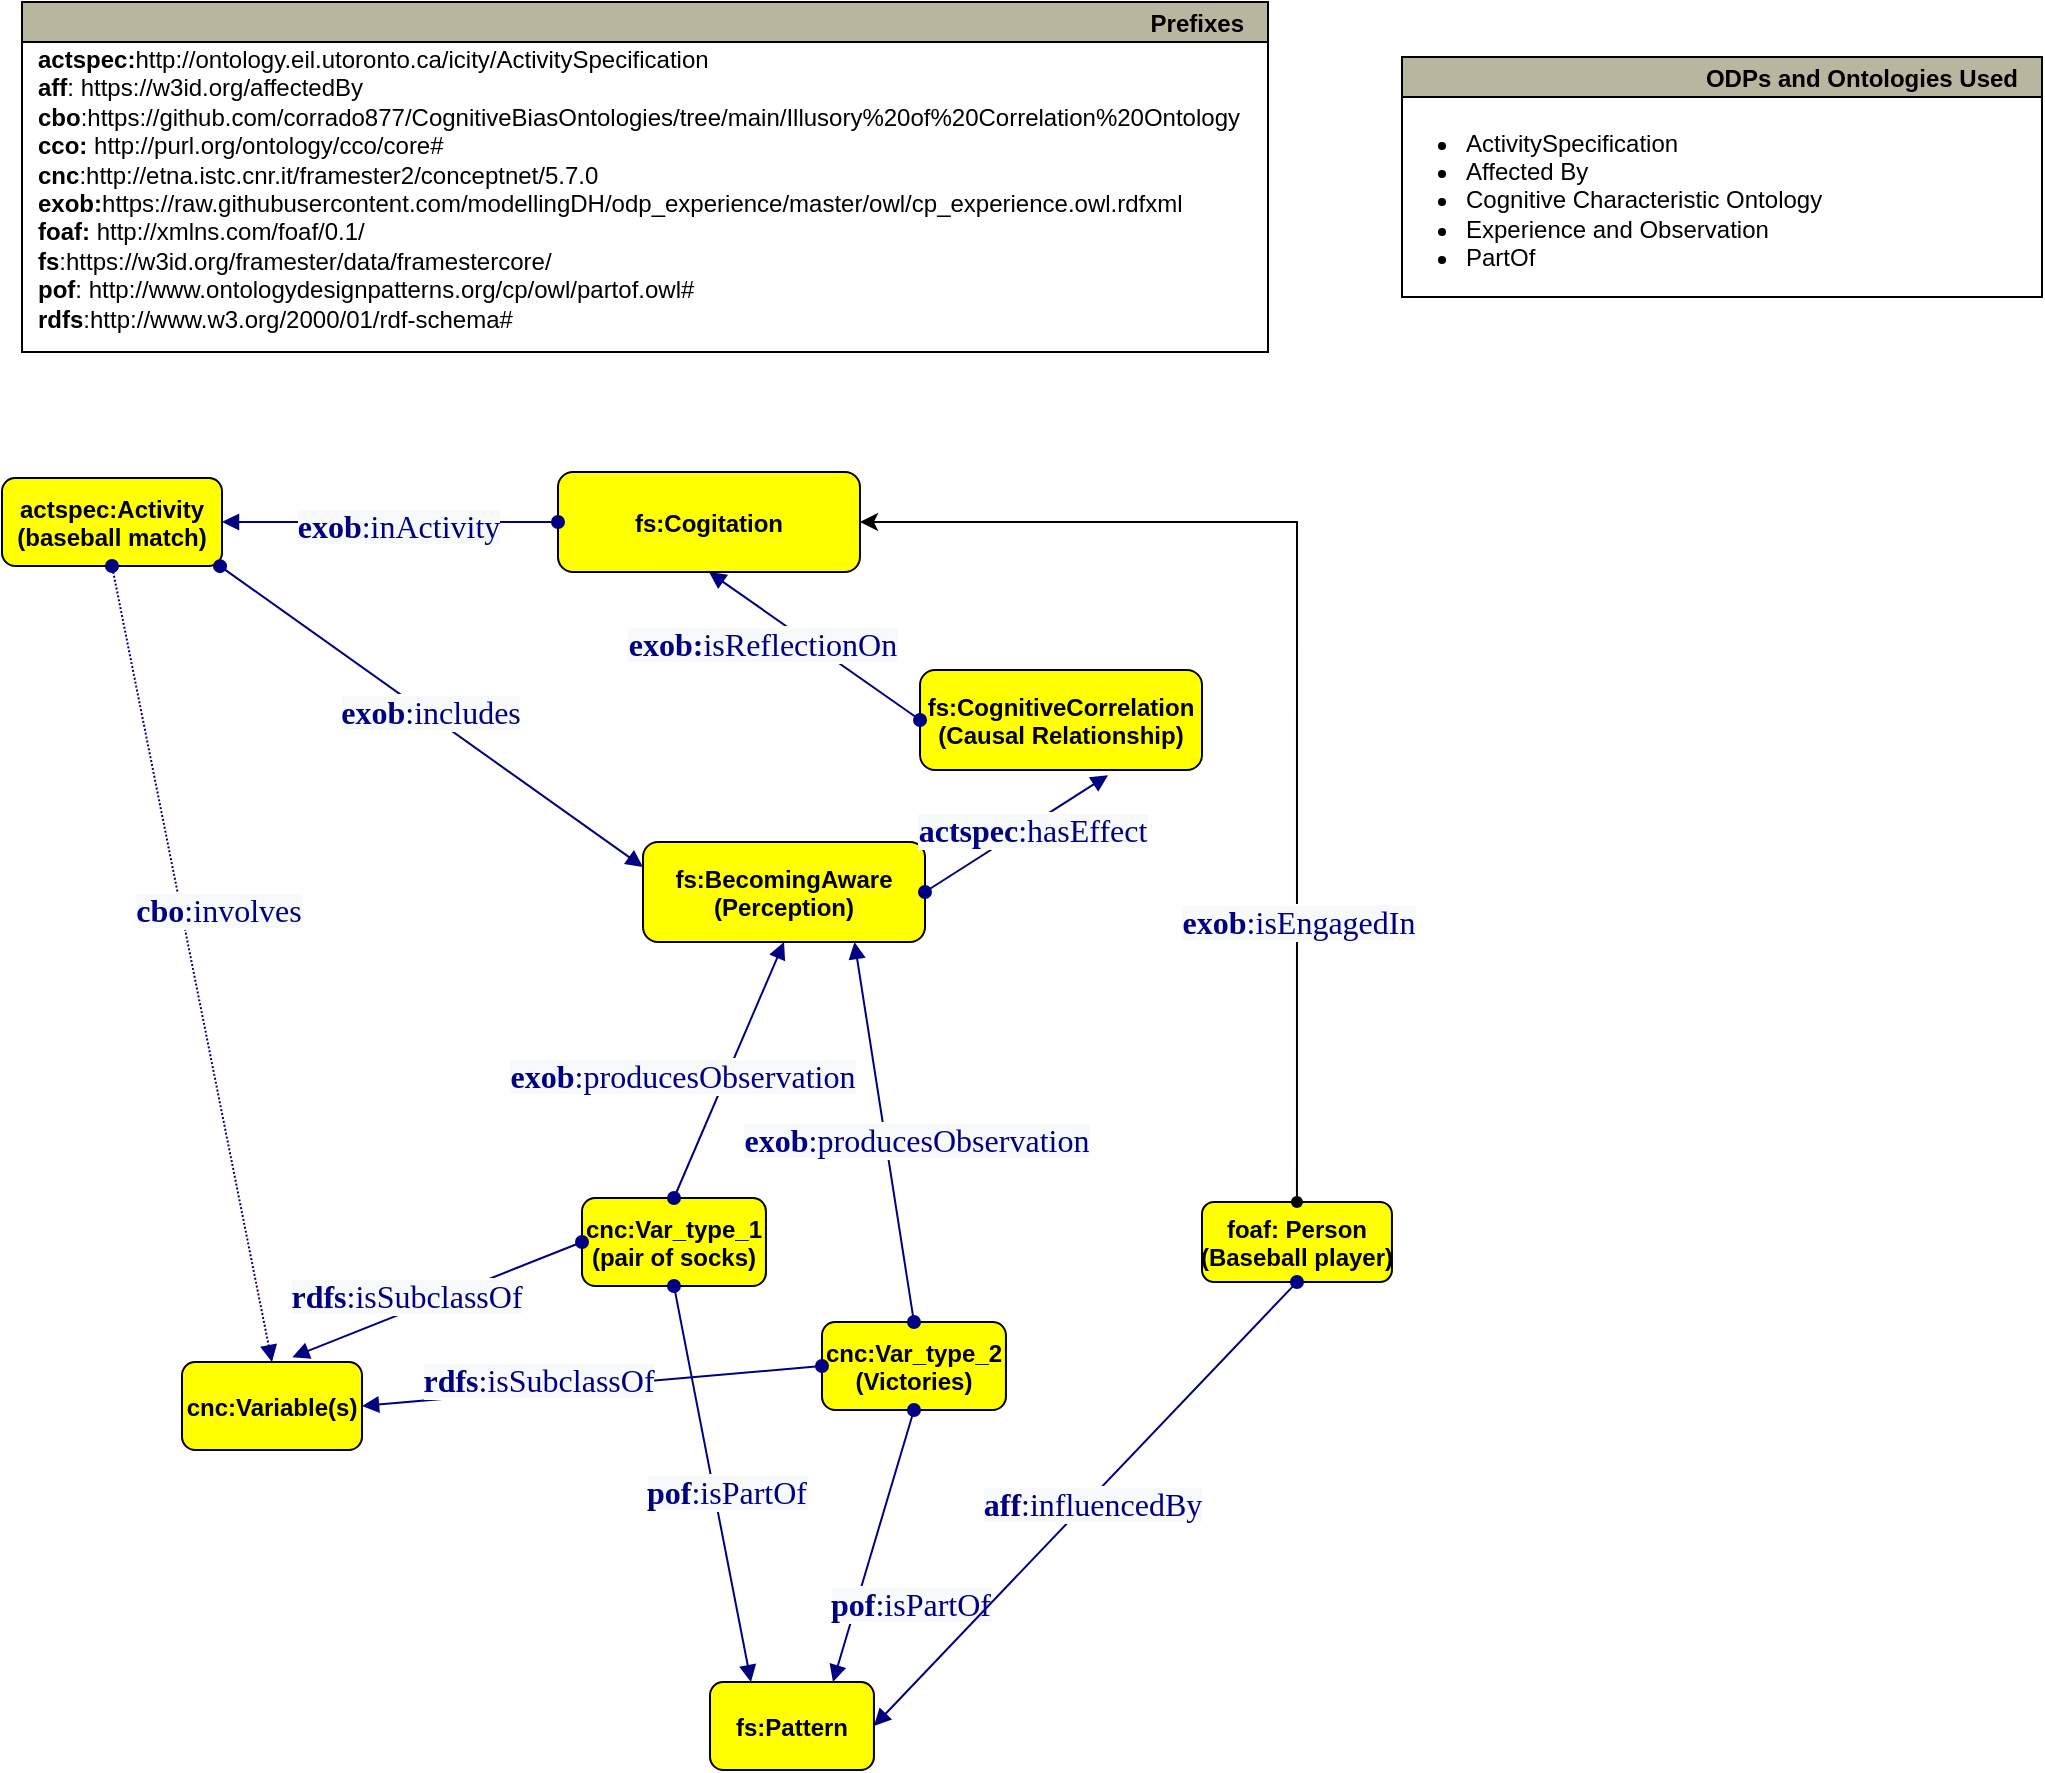 <mxfile version="23.1.5" type="device" pages="2">
  <diagram name="Page-1" id="-fLFf6VWCrrQARrfAeSI">
    <mxGraphModel dx="1018" dy="-624" grid="1" gridSize="10" guides="1" tooltips="1" connect="1" arrows="1" fold="1" page="1" pageScale="1" pageWidth="827" pageHeight="1169" math="0" shadow="0">
      <root>
        <mxCell id="0" />
        <mxCell id="1" parent="0" />
        <mxCell id="PJ2OHNvS5VbOxw7RyGj3-67" style="edgeStyle=orthogonalEdgeStyle;rounded=0;orthogonalLoop=1;jettySize=auto;html=1;exitX=0.5;exitY=0;exitDx=0;exitDy=0;entryX=1;entryY=0.5;entryDx=0;entryDy=0;" parent="1" source="PJ2OHNvS5VbOxw7RyGj3-4" target="PJ2OHNvS5VbOxw7RyGj3-5" edge="1">
          <mxGeometry relative="1" as="geometry" />
        </mxCell>
        <mxCell id="PJ2OHNvS5VbOxw7RyGj3-4" value="foaf: Person&#xa;(Baseball player)" style="graphMlID=n4;shape=rect;rounded=1;arcsize=30;fillColor=#ffff00;strokeColor=#000000;strokeWidth=1.0;fontStyle=1" parent="1" vertex="1">
          <mxGeometry x="660" y="2020" width="94.97" height="40" as="geometry" />
        </mxCell>
        <mxCell id="PJ2OHNvS5VbOxw7RyGj3-5" value="fs:Cogitation" style="graphMlID=n4;shape=rect;rounded=1;arcsize=30;fillColor=#ffff00;strokeColor=#000000;strokeWidth=1.0;fontStyle=1" parent="1" vertex="1">
          <mxGeometry x="338" y="1655" width="150.99" height="50" as="geometry" />
        </mxCell>
        <mxCell id="PJ2OHNvS5VbOxw7RyGj3-9" value="actspec:Activity&#xa;(baseball match)" style="graphMlID=n4;shape=rect;rounded=1;arcsize=30;fillColor=#ffff00;strokeColor=#000000;strokeWidth=1.0;fontStyle=1" parent="1" vertex="1">
          <mxGeometry x="60" y="1658" width="110" height="44" as="geometry" />
        </mxCell>
        <mxCell id="PJ2OHNvS5VbOxw7RyGj3-12" value="cnc:Variable(s)" style="graphMlID=n4;shape=rect;rounded=1;arcsize=30;fillColor=#ffff00;strokeColor=#000000;strokeWidth=1.0;fontStyle=1" parent="1" vertex="1">
          <mxGeometry x="150" y="2100" width="90" height="44" as="geometry" />
        </mxCell>
        <mxCell id="PJ2OHNvS5VbOxw7RyGj3-13" value="cnc:Var_type_1&#xa;(pair of socks)" style="graphMlID=n4;shape=rect;rounded=1;arcsize=30;fillColor=#ffff00;strokeColor=#000000;strokeWidth=1.0;fontStyle=1" parent="1" vertex="1">
          <mxGeometry x="350" y="2018" width="91.97" height="44" as="geometry" />
        </mxCell>
        <mxCell id="PJ2OHNvS5VbOxw7RyGj3-27" value="fs:BecomingAware&#xa;(Perception)" style="graphMlID=n4;shape=rect;rounded=1;arcsize=30;fillColor=#ffff00;strokeColor=#000000;strokeWidth=1.0;fontStyle=1" parent="1" vertex="1">
          <mxGeometry x="380.51" y="1840" width="140.99" height="50" as="geometry" />
        </mxCell>
        <mxCell id="PJ2OHNvS5VbOxw7RyGj3-28" value="cnc:Var_type_2&#xa;(Victories)" style="graphMlID=n4;shape=rect;rounded=1;arcsize=30;fillColor=#ffff00;strokeColor=#000000;strokeWidth=1.0;fontStyle=1" parent="1" vertex="1">
          <mxGeometry x="470" y="2080" width="91.97" height="44" as="geometry" />
        </mxCell>
        <mxCell id="PJ2OHNvS5VbOxw7RyGj3-43" style="edgeStyle=orthogonalEdgeStyle;rounded=0;orthogonalLoop=1;jettySize=auto;html=1;exitX=0;exitY=0.5;exitDx=0;exitDy=0;exitPerimeter=0;" parent="1" edge="1">
          <mxGeometry relative="1" as="geometry">
            <mxPoint x="460" y="2112" as="sourcePoint" />
            <mxPoint x="460" y="2112" as="targetPoint" />
          </mxGeometry>
        </mxCell>
        <mxCell id="PJ2OHNvS5VbOxw7RyGj3-53" value="fs:Pattern" style="graphMlID=n4;shape=rect;rounded=1;arcsize=30;fillColor=#ffff00;strokeColor=#000000;strokeWidth=1.0;fontStyle=1" parent="1" vertex="1">
          <mxGeometry x="414" y="2260" width="81.968" height="44" as="geometry" />
        </mxCell>
        <mxCell id="PJ2OHNvS5VbOxw7RyGj3-78" value="Prefixes" style="graphMlID=n0;shape=swimlane;startSize=20;fillColor=#b7b69e;strokeColor=#000000;strokeWidth=1.0;align=right;spacingRight=10;fontStyle=1" parent="1" vertex="1">
          <mxGeometry x="70" y="1420" width="623" height="175" as="geometry">
            <mxRectangle x="-550" y="110" width="100" height="30" as="alternateBounds" />
          </mxGeometry>
        </mxCell>
        <UserObject label="&lt;b style=&quot;border-color: var(--border-color);&quot;&gt;actspec:&lt;/b&gt;&lt;span style=&quot;border-color: var(--border-color);&quot;&gt;http://ontology.eil.utoronto.ca/icity/ActivitySpecification&lt;br&gt;&lt;b&gt;aff&lt;/b&gt;&lt;/span&gt;:&amp;nbsp;https://w3id.org/affectedBy&lt;br&gt;&lt;b&gt;cbo&lt;/b&gt;:https://github.com/corrado877/CognitiveBiasOntologies/tree/main/Illusory%20of%20Correlation%20Ontology&lt;br&gt;&lt;b style=&quot;border-color: var(--border-color);&quot;&gt;cco:&amp;nbsp;&lt;/b&gt;http://purl.org/ontology/cco/core#&lt;br&gt;&lt;b&gt;cnc&lt;/b&gt;:http://etna.istc.cnr.it/framester2/conceptnet/5.7.0&lt;br&gt;&lt;b&gt;exob:&lt;/b&gt;https://raw.githubusercontent.com/modellingDH/odp_experience/master/owl/cp_experience.owl.rdfxml&lt;br&gt;&lt;b style=&quot;border-color: var(--border-color);&quot;&gt;foaf:&amp;nbsp;&lt;/b&gt;&lt;span style=&quot;border-color: var(--border-color); background-color: initial;&quot;&gt;http://xmlns.com/foaf/0.1/&lt;br&gt;&lt;b style=&quot;border-color: var(--border-color);&quot;&gt;fs&lt;/b&gt;:https://w3id.org/framester/data/framestercore/&lt;br&gt;&lt;/span&gt;&lt;b style=&quot;border-color: var(--border-color);&quot;&gt;pof&lt;/b&gt;:&amp;nbsp;&lt;span style=&quot;border-color: var(--border-color); background-color: initial;&quot;&gt;http://www.ontologydesignpatterns.org/cp/owl/partof.owl#&lt;/span&gt;&lt;br&gt;&lt;b&gt;rdfs&lt;/b&gt;:http://www.w3.org/2000/01/rdf-schema#" link="http://www.w3.org/2000/01/rdf-schema#" id="PJ2OHNvS5VbOxw7RyGj3-79">
          <mxCell style="text;whiteSpace=wrap;html=1;" parent="PJ2OHNvS5VbOxw7RyGj3-78" vertex="1">
            <mxGeometry x="5.98" y="15" width="640" height="170" as="geometry" />
          </mxCell>
        </UserObject>
        <mxCell id="PJ2OHNvS5VbOxw7RyGj3-80" value="ODPs and Ontologies Used" style="graphMlID=n0;shape=swimlane;startSize=20;fillColor=#b7b69e;strokeColor=#000000;strokeWidth=1.0;align=right;spacingRight=10;fontStyle=1" parent="1" vertex="1">
          <mxGeometry x="760" y="1447.5" width="320" height="120" as="geometry" />
        </mxCell>
        <mxCell id="PJ2OHNvS5VbOxw7RyGj3-81" value="&lt;ul&gt;&lt;li style=&quot;border-color: var(--border-color);&quot;&gt;ActivitySpecification&lt;/li&gt;&lt;li&gt;Affected By&lt;/li&gt;&lt;li style=&quot;border-color: var(--border-color);&quot;&gt;Cognitive Characteristic Ontology&lt;/li&gt;&lt;li style=&quot;border-color: var(--border-color);&quot;&gt;Experience and Observation&lt;/li&gt;&lt;li&gt;PartOf&lt;/li&gt;&lt;/ul&gt;" style="text;html=1;strokeColor=none;fillColor=none;align=left;verticalAlign=middle;whiteSpace=wrap;rounded=0;" parent="PJ2OHNvS5VbOxw7RyGj3-80" vertex="1">
          <mxGeometry x="-10" width="270" height="142" as="geometry" />
        </mxCell>
        <mxCell id="ikoWrIgiM3WrPF_DwV5s-2" value="fs:CognitiveCorrelation&#xa;(Causal Relationship)" style="graphMlID=n4;shape=rect;rounded=1;arcsize=30;fillColor=#ffff00;strokeColor=#000000;strokeWidth=1.0;fontStyle=1" parent="1" vertex="1">
          <mxGeometry x="519.01" y="1754" width="140.99" height="50" as="geometry" />
        </mxCell>
        <mxCell id="ikoWrIgiM3WrPF_DwV5s-5" value="" style="graphMlID=e0;rounded=0;endArrow=block;strokeColor=#000080;strokeWidth=1.0;startArrow=oval;startFill=1;endFill=1;entryX=0.667;entryY=1.052;entryDx=0;entryDy=0;entryPerimeter=0;exitX=1;exitY=0.5;exitDx=0;exitDy=0;" parent="1" source="PJ2OHNvS5VbOxw7RyGj3-27" target="ikoWrIgiM3WrPF_DwV5s-2" edge="1">
          <mxGeometry relative="1" as="geometry">
            <mxPoint x="511.99" y="1864.582" as="sourcePoint" />
            <mxPoint x="662.99" y="1864.5" as="targetPoint" />
          </mxGeometry>
        </mxCell>
        <mxCell id="ikoWrIgiM3WrPF_DwV5s-6" value="&lt;span style=&quot;color: rgb(0 , 0 , 128) ; font-family: &amp;quot;dialog&amp;quot; ; font-size: 16px ; background-color: rgb(248 , 249 , 250)&quot;&gt;&lt;b&gt;actspec&lt;/b&gt;:hasEffect&lt;/span&gt;" style="text;html=1;align=center;verticalAlign=middle;resizable=0;points=[];labelBackgroundColor=#ffffff;" parent="ikoWrIgiM3WrPF_DwV5s-5" vertex="1" connectable="0">
          <mxGeometry x="-0.017" y="2" relative="1" as="geometry">
            <mxPoint x="9" y="-1" as="offset" />
          </mxGeometry>
        </mxCell>
        <mxCell id="ikoWrIgiM3WrPF_DwV5s-9" value="" style="graphMlID=e0;rounded=0;endArrow=block;strokeColor=#000080;strokeWidth=1.0;startArrow=oval;startFill=1;endFill=1;exitX=0;exitY=0.5;exitDx=0;exitDy=0;entryX=0.5;entryY=1;entryDx=0;entryDy=0;" parent="1" source="ikoWrIgiM3WrPF_DwV5s-2" target="PJ2OHNvS5VbOxw7RyGj3-5" edge="1">
          <mxGeometry relative="1" as="geometry">
            <mxPoint x="270" y="1770.082" as="sourcePoint" />
            <mxPoint x="420" y="1780" as="targetPoint" />
          </mxGeometry>
        </mxCell>
        <mxCell id="ikoWrIgiM3WrPF_DwV5s-10" value="&lt;span style=&quot;color: rgb(0 , 0 , 128) ; font-family: &amp;quot;dialog&amp;quot; ; font-size: 16px ; background-color: rgb(248 , 249 , 250)&quot;&gt;&lt;b&gt;exob:&lt;/b&gt;isReflectionOn&lt;/span&gt;" style="text;html=1;align=center;verticalAlign=middle;resizable=0;points=[];labelBackgroundColor=#ffffff;" parent="ikoWrIgiM3WrPF_DwV5s-9" vertex="1" connectable="0">
          <mxGeometry x="-0.017" y="2" relative="1" as="geometry">
            <mxPoint x="-26" y="-3" as="offset" />
          </mxGeometry>
        </mxCell>
        <mxCell id="ikoWrIgiM3WrPF_DwV5s-17" value="" style="graphMlID=e0;rounded=0;endArrow=block;strokeColor=#000080;strokeWidth=1.0;startArrow=oval;startFill=1;endFill=1;entryX=1;entryY=0.5;entryDx=0;entryDy=0;exitX=0;exitY=0.5;exitDx=0;exitDy=0;" parent="1" source="PJ2OHNvS5VbOxw7RyGj3-5" target="PJ2OHNvS5VbOxw7RyGj3-9" edge="1">
          <mxGeometry relative="1" as="geometry">
            <mxPoint x="190" y="1590.082" as="sourcePoint" />
            <mxPoint x="341" y="1590" as="targetPoint" />
          </mxGeometry>
        </mxCell>
        <mxCell id="ikoWrIgiM3WrPF_DwV5s-18" value="&lt;span style=&quot;color: rgb(0 , 0 , 128) ; font-family: &amp;quot;dialog&amp;quot; ; font-size: 16px ; background-color: rgb(248 , 249 , 250)&quot;&gt;&lt;b&gt;exob&lt;/b&gt;:inActivity&lt;/span&gt;" style="text;html=1;align=center;verticalAlign=middle;resizable=0;points=[];labelBackgroundColor=#ffffff;rotation=0;" parent="ikoWrIgiM3WrPF_DwV5s-17" vertex="1" connectable="0">
          <mxGeometry x="-0.017" y="2" relative="1" as="geometry">
            <mxPoint x="2" as="offset" />
          </mxGeometry>
        </mxCell>
        <mxCell id="ikoWrIgiM3WrPF_DwV5s-19" value="&lt;span style=&quot;color: rgb(0 , 0 , 128) ; font-family: &amp;quot;dialog&amp;quot; ; font-size: 16px ; background-color: rgb(248 , 249 , 250)&quot;&gt;&lt;b&gt;exob&lt;/b&gt;:isEngagedIn&lt;/span&gt;" style="text;html=1;align=center;verticalAlign=middle;resizable=0;points=[];labelBackgroundColor=#ffffff;" parent="1" vertex="1" connectable="0">
          <mxGeometry x="707.48" y="1880" as="geometry" />
        </mxCell>
        <mxCell id="ikoWrIgiM3WrPF_DwV5s-20" value="" style="shape=waypoint;sketch=0;fillStyle=solid;size=6;pointerEvents=1;points=[];fillColor=none;resizable=0;rotatable=0;perimeter=centerPerimeter;snapToPoint=1;" parent="1" vertex="1">
          <mxGeometry x="697.48" y="2010" width="20" height="20" as="geometry" />
        </mxCell>
        <mxCell id="ikoWrIgiM3WrPF_DwV5s-25" value="" style="graphMlID=e0;rounded=0;endArrow=block;strokeColor=#000080;strokeWidth=1.0;startArrow=oval;startFill=1;endFill=1;entryX=0;entryY=0.25;entryDx=0;entryDy=0;" parent="1" target="PJ2OHNvS5VbOxw7RyGj3-27" edge="1">
          <mxGeometry relative="1" as="geometry">
            <mxPoint x="169" y="1702.082" as="sourcePoint" />
            <mxPoint x="320" y="1702" as="targetPoint" />
          </mxGeometry>
        </mxCell>
        <mxCell id="ikoWrIgiM3WrPF_DwV5s-26" value="&lt;font face=&quot;dialog&quot; color=&quot;#000080&quot;&gt;&lt;span style=&quot;font-size: 16px; background-color: rgb(248, 249, 250);&quot;&gt;&lt;b&gt;exob&lt;/b&gt;:includes&lt;/span&gt;&lt;/font&gt;" style="text;html=1;align=center;verticalAlign=middle;resizable=0;points=[];labelBackgroundColor=#ffffff;" parent="ikoWrIgiM3WrPF_DwV5s-25" vertex="1" connectable="0">
          <mxGeometry x="-0.017" y="2" relative="1" as="geometry">
            <mxPoint as="offset" />
          </mxGeometry>
        </mxCell>
        <mxCell id="ikoWrIgiM3WrPF_DwV5s-28" value="" style="graphMlID=e5;rounded=0;endArrow=block;strokeColor=#000080;dashed=1;dashPattern=1 1;strokeWidth=1.0;startArrow=oval;startFill=1;endFill=1;exitX=0.5;exitY=1;exitDx=0;exitDy=0;entryX=0.5;entryY=0;entryDx=0;entryDy=0;" parent="1" source="PJ2OHNvS5VbOxw7RyGj3-9" target="PJ2OHNvS5VbOxw7RyGj3-12" edge="1">
          <mxGeometry relative="1" as="geometry">
            <mxPoint x="10" y="1860" as="sourcePoint" />
            <mxPoint x="286" y="1860" as="targetPoint" />
          </mxGeometry>
        </mxCell>
        <mxCell id="ikoWrIgiM3WrPF_DwV5s-29" value="&lt;span style=&quot;color: rgb(0 , 0 , 128) ; font-family: &amp;quot;dialog&amp;quot; ; font-size: 16px ; background-color: rgb(248 , 249 , 250)&quot;&gt;&lt;b&gt;cbo&lt;/b&gt;:involves&lt;/span&gt;" style="text;html=1;align=center;verticalAlign=middle;resizable=0;points=[];labelBackgroundColor=#ffffff;" parent="ikoWrIgiM3WrPF_DwV5s-28" vertex="1" connectable="0">
          <mxGeometry x="-0.138" y="-3" relative="1" as="geometry">
            <mxPoint x="21" as="offset" />
          </mxGeometry>
        </mxCell>
        <mxCell id="ikoWrIgiM3WrPF_DwV5s-32" value="" style="graphMlID=e0;rounded=0;endArrow=block;strokeColor=#000080;strokeWidth=1.0;startArrow=oval;startFill=1;endFill=1;entryX=0.5;entryY=1;entryDx=0;entryDy=0;exitX=0.5;exitY=0;exitDx=0;exitDy=0;" parent="1" source="PJ2OHNvS5VbOxw7RyGj3-13" target="PJ2OHNvS5VbOxw7RyGj3-27" edge="1">
          <mxGeometry relative="1" as="geometry">
            <mxPoint x="-190" y="2120.082" as="sourcePoint" />
            <mxPoint x="60" y="2120" as="targetPoint" />
          </mxGeometry>
        </mxCell>
        <mxCell id="ikoWrIgiM3WrPF_DwV5s-33" value="&lt;span style=&quot;color: rgb(0 , 0 , 128) ; font-family: &amp;quot;dialog&amp;quot; ; font-size: 16px ; background-color: rgb(248 , 249 , 250)&quot;&gt;&lt;b&gt;exob&lt;/b&gt;:producesObservation&lt;/span&gt;" style="text;html=1;align=center;verticalAlign=middle;resizable=0;points=[];labelBackgroundColor=#ffffff;" parent="ikoWrIgiM3WrPF_DwV5s-32" vertex="1" connectable="0">
          <mxGeometry x="-0.017" y="2" relative="1" as="geometry">
            <mxPoint x="-21" y="2" as="offset" />
          </mxGeometry>
        </mxCell>
        <mxCell id="ikoWrIgiM3WrPF_DwV5s-34" value="" style="graphMlID=e0;rounded=0;endArrow=block;strokeColor=#000080;strokeWidth=1.0;startArrow=oval;startFill=1;endFill=1;entryX=0.75;entryY=1;entryDx=0;entryDy=0;exitX=0.5;exitY=0;exitDx=0;exitDy=0;" parent="1" source="PJ2OHNvS5VbOxw7RyGj3-28" target="PJ2OHNvS5VbOxw7RyGj3-27" edge="1">
          <mxGeometry relative="1" as="geometry">
            <mxPoint x="580" y="1950" as="sourcePoint" />
            <mxPoint x="655" y="1822" as="targetPoint" />
          </mxGeometry>
        </mxCell>
        <mxCell id="ikoWrIgiM3WrPF_DwV5s-35" value="&lt;span style=&quot;color: rgb(0 , 0 , 128) ; font-family: &amp;quot;dialog&amp;quot; ; font-size: 16px ; background-color: rgb(248 , 249 , 250)&quot;&gt;&lt;b&gt;exob&lt;/b&gt;:producesObservation&lt;/span&gt;" style="text;html=1;align=center;verticalAlign=middle;resizable=0;points=[];labelBackgroundColor=#ffffff;" parent="ikoWrIgiM3WrPF_DwV5s-34" vertex="1" connectable="0">
          <mxGeometry x="-0.017" y="2" relative="1" as="geometry">
            <mxPoint x="17" y="2" as="offset" />
          </mxGeometry>
        </mxCell>
        <mxCell id="ikoWrIgiM3WrPF_DwV5s-36" value="" style="graphMlID=e0;rounded=0;endArrow=block;strokeColor=#000080;strokeWidth=1.0;startArrow=oval;startFill=1;endFill=1;entryX=0.613;entryY=-0.055;entryDx=0;entryDy=0;exitX=0;exitY=0.5;exitDx=0;exitDy=0;entryPerimeter=0;" parent="1" source="PJ2OHNvS5VbOxw7RyGj3-13" target="PJ2OHNvS5VbOxw7RyGj3-12" edge="1">
          <mxGeometry relative="1" as="geometry">
            <mxPoint x="392.384" y="2062.396" as="sourcePoint" />
            <mxPoint x="240.0" y="2100" as="targetPoint" />
          </mxGeometry>
        </mxCell>
        <mxCell id="ikoWrIgiM3WrPF_DwV5s-37" value="&lt;span style=&quot;color: rgb(0 , 0 , 128) ; font-family: &amp;quot;dialog&amp;quot; ; font-size: 16px ; background-color: rgb(248 , 249 , 250)&quot;&gt;&lt;b&gt;rdfs&lt;/b&gt;:isSubclassOf&lt;/span&gt;" style="text;html=1;align=center;verticalAlign=middle;resizable=0;points=[];labelBackgroundColor=#ffffff;" parent="ikoWrIgiM3WrPF_DwV5s-36" vertex="1" connectable="0">
          <mxGeometry x="-0.017" y="2" relative="1" as="geometry">
            <mxPoint x="-18" y="-3" as="offset" />
          </mxGeometry>
        </mxCell>
        <mxCell id="ikoWrIgiM3WrPF_DwV5s-40" value="" style="graphMlID=e0;rounded=0;endArrow=block;strokeColor=#000080;strokeWidth=1.0;startArrow=oval;startFill=1;endFill=1;exitX=0;exitY=0.5;exitDx=0;exitDy=0;entryX=1;entryY=0.5;entryDx=0;entryDy=0;" parent="1" source="PJ2OHNvS5VbOxw7RyGj3-28" target="PJ2OHNvS5VbOxw7RyGj3-12" edge="1">
          <mxGeometry relative="1" as="geometry">
            <mxPoint x="130" y="2200" as="sourcePoint" />
            <mxPoint x="250" y="2130" as="targetPoint" />
          </mxGeometry>
        </mxCell>
        <mxCell id="ikoWrIgiM3WrPF_DwV5s-41" value="&lt;span style=&quot;color: rgb(0 , 0 , 128) ; font-family: &amp;quot;dialog&amp;quot; ; font-size: 16px ; background-color: rgb(248 , 249 , 250)&quot;&gt;&lt;b&gt;rdfs&lt;/b&gt;:isSubclassOf&lt;/span&gt;" style="text;html=1;align=center;verticalAlign=middle;resizable=0;points=[];labelBackgroundColor=#ffffff;" parent="ikoWrIgiM3WrPF_DwV5s-40" vertex="1" connectable="0">
          <mxGeometry x="-0.017" y="2" relative="1" as="geometry">
            <mxPoint x="-29" y="-5" as="offset" />
          </mxGeometry>
        </mxCell>
        <mxCell id="ikoWrIgiM3WrPF_DwV5s-42" value="" style="graphMlID=e0;rounded=0;endArrow=block;strokeColor=#000080;strokeWidth=1.0;startArrow=oval;startFill=1;endFill=1;exitX=0.5;exitY=1;exitDx=0;exitDy=0;entryX=0.25;entryY=0;entryDx=0;entryDy=0;" parent="1" source="PJ2OHNvS5VbOxw7RyGj3-13" target="PJ2OHNvS5VbOxw7RyGj3-53" edge="1">
          <mxGeometry relative="1" as="geometry">
            <mxPoint x="130" y="2150.082" as="sourcePoint" />
            <mxPoint x="281" y="2150" as="targetPoint" />
          </mxGeometry>
        </mxCell>
        <mxCell id="ikoWrIgiM3WrPF_DwV5s-43" value="&lt;span style=&quot;color: rgb(0 , 0 , 128) ; font-family: &amp;quot;dialog&amp;quot; ; font-size: 16px ; background-color: rgb(248 , 249 , 250)&quot;&gt;&lt;b&gt;pof&lt;/b&gt;:isPartOf&lt;/span&gt;" style="text;html=1;align=center;verticalAlign=middle;resizable=0;points=[];labelBackgroundColor=#ffffff;" parent="ikoWrIgiM3WrPF_DwV5s-42" vertex="1" connectable="0">
          <mxGeometry x="-0.017" y="2" relative="1" as="geometry">
            <mxPoint x="5" y="6" as="offset" />
          </mxGeometry>
        </mxCell>
        <mxCell id="ikoWrIgiM3WrPF_DwV5s-44" value="" style="graphMlID=e0;rounded=0;endArrow=block;strokeColor=#000080;strokeWidth=1.0;startArrow=oval;startFill=1;endFill=1;exitX=0.5;exitY=1;exitDx=0;exitDy=0;entryX=0.75;entryY=0;entryDx=0;entryDy=0;" parent="1" source="PJ2OHNvS5VbOxw7RyGj3-28" target="PJ2OHNvS5VbOxw7RyGj3-53" edge="1">
          <mxGeometry relative="1" as="geometry">
            <mxPoint x="490" y="2110.082" as="sourcePoint" />
            <mxPoint x="641" y="2110" as="targetPoint" />
          </mxGeometry>
        </mxCell>
        <mxCell id="ikoWrIgiM3WrPF_DwV5s-45" value="&lt;span style=&quot;color: rgb(0 , 0 , 128) ; font-family: &amp;quot;dialog&amp;quot; ; font-size: 16px ; background-color: rgb(248 , 249 , 250)&quot;&gt;&lt;b&gt;pof&lt;/b&gt;:isPartOf&lt;/span&gt;" style="text;html=1;align=center;verticalAlign=middle;resizable=0;points=[];labelBackgroundColor=#ffffff;" parent="ikoWrIgiM3WrPF_DwV5s-44" vertex="1" connectable="0">
          <mxGeometry x="-0.017" y="2" relative="1" as="geometry">
            <mxPoint x="16" y="30" as="offset" />
          </mxGeometry>
        </mxCell>
        <mxCell id="ikoWrIgiM3WrPF_DwV5s-50" value="" style="graphMlID=e0;rounded=0;endArrow=block;strokeColor=#000080;strokeWidth=1.0;startArrow=oval;startFill=1;endFill=1;exitX=0.5;exitY=1;exitDx=0;exitDy=0;entryX=1;entryY=0.5;entryDx=0;entryDy=0;" parent="1" source="PJ2OHNvS5VbOxw7RyGj3-4" target="PJ2OHNvS5VbOxw7RyGj3-53" edge="1">
          <mxGeometry relative="1" as="geometry">
            <mxPoint x="660" y="2110.082" as="sourcePoint" />
            <mxPoint x="811" y="2110" as="targetPoint" />
          </mxGeometry>
        </mxCell>
        <mxCell id="ikoWrIgiM3WrPF_DwV5s-51" value="&lt;span style=&quot;color: rgb(0 , 0 , 128) ; font-family: &amp;quot;dialog&amp;quot; ; font-size: 16px ; background-color: rgb(248 , 249 , 250)&quot;&gt;&lt;b&gt;aff&lt;/b&gt;:influencedBy&lt;/span&gt;" style="text;html=1;align=center;verticalAlign=middle;resizable=0;points=[];labelBackgroundColor=#ffffff;" parent="ikoWrIgiM3WrPF_DwV5s-50" vertex="1" connectable="0">
          <mxGeometry x="-0.017" y="2" relative="1" as="geometry">
            <mxPoint as="offset" />
          </mxGeometry>
        </mxCell>
      </root>
    </mxGraphModel>
  </diagram>
  <diagram id="-3Zt9A3ZeCrZTxAkQaS9" name="Page-2">
    <mxGraphModel dx="1050" dy="569" grid="1" gridSize="10" guides="1" tooltips="1" connect="1" arrows="1" fold="1" page="1" pageScale="1" pageWidth="827" pageHeight="1169" math="0" shadow="0">
      <root>
        <mxCell id="0" />
        <mxCell id="1" parent="0" />
        <mxCell id="D8hbgi8-UUDIC6GnHbRW-1" style="edgeStyle=orthogonalEdgeStyle;rounded=0;orthogonalLoop=1;jettySize=auto;html=1;exitX=0;exitY=1;exitDx=0;exitDy=0;" edge="1" parent="1" source="D8hbgi8-UUDIC6GnHbRW-3" target="D8hbgi8-UUDIC6GnHbRW-13">
          <mxGeometry relative="1" as="geometry" />
        </mxCell>
        <mxCell id="D8hbgi8-UUDIC6GnHbRW-2" value="&lt;b&gt;rdfs&lt;/b&gt;:sublcalssOf" style="edgeLabel;html=1;align=center;verticalAlign=middle;resizable=0;points=[];" vertex="1" connectable="0" parent="D8hbgi8-UUDIC6GnHbRW-1">
          <mxGeometry x="-0.051" relative="1" as="geometry">
            <mxPoint as="offset" />
          </mxGeometry>
        </mxCell>
        <mxCell id="D8hbgi8-UUDIC6GnHbRW-3" value="cnc:Variable(s)" style="graphMlID=n4;shape=rect;rounded=1;arcsize=30;fillColor=#ffff00;strokeColor=#000000;strokeWidth=1.0;fontStyle=1" vertex="1" parent="1">
          <mxGeometry x="610" y="270" width="91.97" height="44" as="geometry" />
        </mxCell>
        <mxCell id="D8hbgi8-UUDIC6GnHbRW-4" style="edgeStyle=orthogonalEdgeStyle;rounded=0;orthogonalLoop=1;jettySize=auto;html=1;entryX=0.5;entryY=1;entryDx=0;entryDy=0;" edge="1" parent="1" source="D8hbgi8-UUDIC6GnHbRW-8" target="D8hbgi8-UUDIC6GnHbRW-21">
          <mxGeometry relative="1" as="geometry" />
        </mxCell>
        <mxCell id="D8hbgi8-UUDIC6GnHbRW-5" value="&lt;b&gt;cco&lt;/b&gt;:has_belief" style="edgeLabel;html=1;align=center;verticalAlign=middle;resizable=0;points=[];" vertex="1" connectable="0" parent="D8hbgi8-UUDIC6GnHbRW-4">
          <mxGeometry x="-0.118" y="1" relative="1" as="geometry">
            <mxPoint as="offset" />
          </mxGeometry>
        </mxCell>
        <mxCell id="D8hbgi8-UUDIC6GnHbRW-6" style="edgeStyle=orthogonalEdgeStyle;rounded=0;orthogonalLoop=1;jettySize=auto;html=1;exitX=1;exitY=0.5;exitDx=0;exitDy=0;entryX=0.5;entryY=1;entryDx=0;entryDy=0;" edge="1" parent="1" source="D8hbgi8-UUDIC6GnHbRW-8" target="D8hbgi8-UUDIC6GnHbRW-16">
          <mxGeometry relative="1" as="geometry" />
        </mxCell>
        <mxCell id="D8hbgi8-UUDIC6GnHbRW-7" value="&lt;b style=&quot;border-color: var(--border-color);&quot;&gt;ioc&lt;/b&gt;:has_perception" style="edgeLabel;html=1;align=center;verticalAlign=middle;resizable=0;points=[];" vertex="1" connectable="0" parent="D8hbgi8-UUDIC6GnHbRW-6">
          <mxGeometry x="0.112" y="-1" relative="1" as="geometry">
            <mxPoint as="offset" />
          </mxGeometry>
        </mxCell>
        <mxCell id="D8hbgi8-UUDIC6GnHbRW-8" value="foaf: Person&#xa;(Baseball Player)" style="graphMlID=n4;shape=rect;rounded=1;arcsize=30;fillColor=#ffff00;strokeColor=#000000;strokeWidth=1.0;fontStyle=1" vertex="1" parent="1">
          <mxGeometry x="588.01" y="780" width="94.97" height="40" as="geometry" />
        </mxCell>
        <mxCell id="D8hbgi8-UUDIC6GnHbRW-9" style="edgeStyle=orthogonalEdgeStyle;rounded=0;orthogonalLoop=1;jettySize=auto;html=1;exitX=0.25;exitY=0;exitDx=0;exitDy=0;entryX=0.75;entryY=1;entryDx=0;entryDy=0;" edge="1" parent="1" source="D8hbgi8-UUDIC6GnHbRW-21" target="D8hbgi8-UUDIC6GnHbRW-13">
          <mxGeometry relative="1" as="geometry" />
        </mxCell>
        <mxCell id="D8hbgi8-UUDIC6GnHbRW-10" value="&lt;b style=&quot;border-color: var(--border-color);&quot;&gt;rel:&lt;/b&gt;involves" style="edgeLabel;html=1;align=center;verticalAlign=middle;resizable=0;points=[];" vertex="1" connectable="0" parent="D8hbgi8-UUDIC6GnHbRW-9">
          <mxGeometry x="-0.117" y="4" relative="1" as="geometry">
            <mxPoint x="-13" as="offset" />
          </mxGeometry>
        </mxCell>
        <mxCell id="D8hbgi8-UUDIC6GnHbRW-11" style="edgeStyle=orthogonalEdgeStyle;rounded=0;orthogonalLoop=1;jettySize=auto;html=1;exitX=0;exitY=0.5;exitDx=0;exitDy=0;entryX=0;entryY=0.75;entryDx=0;entryDy=0;" edge="1" parent="1" source="D8hbgi8-UUDIC6GnHbRW-13" target="D8hbgi8-UUDIC6GnHbRW-24">
          <mxGeometry relative="1" as="geometry" />
        </mxCell>
        <mxCell id="D8hbgi8-UUDIC6GnHbRW-12" value="&lt;b style=&quot;border-color: var(--border-color); background-color: rgb(251, 251, 251);&quot;&gt;pof:&lt;/b&gt;isPartOf" style="edgeLabel;html=1;align=center;verticalAlign=middle;resizable=0;points=[];" vertex="1" connectable="0" parent="D8hbgi8-UUDIC6GnHbRW-11">
          <mxGeometry x="-0.224" y="1" relative="1" as="geometry">
            <mxPoint as="offset" />
          </mxGeometry>
        </mxCell>
        <mxCell id="D8hbgi8-UUDIC6GnHbRW-13" value="cnc:Var_type_1" style="graphMlID=n4;shape=rect;rounded=1;arcsize=30;fillColor=#ffff00;strokeColor=#000000;strokeWidth=1.0;fontStyle=1" vertex="1" parent="1">
          <mxGeometry x="450" y="440" width="91.97" height="44" as="geometry" />
        </mxCell>
        <mxCell id="D8hbgi8-UUDIC6GnHbRW-14" style="edgeStyle=orthogonalEdgeStyle;rounded=0;orthogonalLoop=1;jettySize=auto;html=1;exitX=1;exitY=0.5;exitDx=0;exitDy=0;entryX=1;entryY=0.75;entryDx=0;entryDy=0;" edge="1" parent="1" source="D8hbgi8-UUDIC6GnHbRW-16" target="D8hbgi8-UUDIC6GnHbRW-24">
          <mxGeometry relative="1" as="geometry" />
        </mxCell>
        <mxCell id="D8hbgi8-UUDIC6GnHbRW-15" value="&lt;b style=&quot;border-color: var(--border-color); background-color: rgb(251, 251, 251);&quot;&gt;pof:&lt;/b&gt;isPartOf" style="edgeLabel;html=1;align=center;verticalAlign=middle;resizable=0;points=[];" vertex="1" connectable="0" parent="D8hbgi8-UUDIC6GnHbRW-14">
          <mxGeometry x="-0.189" relative="1" as="geometry">
            <mxPoint as="offset" />
          </mxGeometry>
        </mxCell>
        <mxCell id="D8hbgi8-UUDIC6GnHbRW-16" value="cnc:Var_type_2" style="graphMlID=n4;shape=rect;rounded=1;arcsize=30;fillColor=#ffff00;strokeColor=#000000;strokeWidth=1.0;fontStyle=1" vertex="1" parent="1">
          <mxGeometry x="730" y="450" width="91.97" height="44" as="geometry" />
        </mxCell>
        <mxCell id="D8hbgi8-UUDIC6GnHbRW-17" style="edgeStyle=orthogonalEdgeStyle;rounded=0;orthogonalLoop=1;jettySize=auto;html=1;exitX=1;exitY=1;exitDx=0;exitDy=0;entryX=0.61;entryY=0.014;entryDx=0;entryDy=0;entryPerimeter=0;" edge="1" parent="1" source="D8hbgi8-UUDIC6GnHbRW-3" target="D8hbgi8-UUDIC6GnHbRW-16">
          <mxGeometry relative="1" as="geometry" />
        </mxCell>
        <mxCell id="D8hbgi8-UUDIC6GnHbRW-18" value="&lt;b&gt;rdfs&lt;/b&gt;:subclassOf" style="edgeLabel;html=1;align=center;verticalAlign=middle;resizable=0;points=[];" vertex="1" connectable="0" parent="D8hbgi8-UUDIC6GnHbRW-17">
          <mxGeometry x="-0.058" y="1" relative="1" as="geometry">
            <mxPoint as="offset" />
          </mxGeometry>
        </mxCell>
        <mxCell id="D8hbgi8-UUDIC6GnHbRW-19" style="edgeStyle=orthogonalEdgeStyle;rounded=0;orthogonalLoop=1;jettySize=auto;html=1;exitX=0.75;exitY=0;exitDx=0;exitDy=0;entryX=0.25;entryY=1;entryDx=0;entryDy=0;" edge="1" parent="1" source="D8hbgi8-UUDIC6GnHbRW-21" target="D8hbgi8-UUDIC6GnHbRW-16">
          <mxGeometry relative="1" as="geometry" />
        </mxCell>
        <mxCell id="D8hbgi8-UUDIC6GnHbRW-20" value="&lt;b style=&quot;border-color: var(--border-color);&quot;&gt;rel:&lt;/b&gt;involves" style="edgeLabel;html=1;align=center;verticalAlign=middle;resizable=0;points=[];" vertex="1" connectable="0" parent="D8hbgi8-UUDIC6GnHbRW-19">
          <mxGeometry x="-0.09" y="3" relative="1" as="geometry">
            <mxPoint as="offset" />
          </mxGeometry>
        </mxCell>
        <mxCell id="D8hbgi8-UUDIC6GnHbRW-21" value="fs:CognitiveCorrelation" style="graphMlID=n4;shape=rect;rounded=1;arcsize=30;fillColor=#ffff00;strokeColor=#000000;strokeWidth=1.0;fontStyle=1" vertex="1" parent="1">
          <mxGeometry x="570" y="600" width="130.99" height="50" as="geometry" />
        </mxCell>
        <mxCell id="D8hbgi8-UUDIC6GnHbRW-22" style="edgeStyle=orthogonalEdgeStyle;rounded=0;orthogonalLoop=1;jettySize=auto;html=1;exitX=0;exitY=0.5;exitDx=0;exitDy=0;entryX=0.366;entryY=0.909;entryDx=0;entryDy=0;entryPerimeter=0;" edge="1" parent="1" source="D8hbgi8-UUDIC6GnHbRW-8" target="D8hbgi8-UUDIC6GnHbRW-13">
          <mxGeometry relative="1" as="geometry" />
        </mxCell>
        <mxCell id="D8hbgi8-UUDIC6GnHbRW-23" value="&lt;b&gt;ioc&lt;/b&gt;:has_perception" style="edgeLabel;html=1;align=center;verticalAlign=middle;resizable=0;points=[];" vertex="1" connectable="0" parent="D8hbgi8-UUDIC6GnHbRW-22">
          <mxGeometry x="0.138" y="-1" relative="1" as="geometry">
            <mxPoint as="offset" />
          </mxGeometry>
        </mxCell>
        <mxCell id="D8hbgi8-UUDIC6GnHbRW-24" value="fs:Pattern" style="graphMlID=n4;shape=rect;rounded=1;arcsize=30;fillColor=#ffff00;strokeColor=#000000;strokeWidth=1.0;fontStyle=1" vertex="1" parent="1">
          <mxGeometry x="601.01" y="910" width="81.968" height="44" as="geometry" />
        </mxCell>
        <mxCell id="D8hbgi8-UUDIC6GnHbRW-25" style="edgeStyle=orthogonalEdgeStyle;rounded=0;orthogonalLoop=1;jettySize=auto;html=1;exitX=0.5;exitY=1;exitDx=0;exitDy=0;entryX=0.417;entryY=0.005;entryDx=0;entryDy=0;entryPerimeter=0;" edge="1" parent="1" source="D8hbgi8-UUDIC6GnHbRW-8" target="D8hbgi8-UUDIC6GnHbRW-24">
          <mxGeometry relative="1" as="geometry" />
        </mxCell>
        <mxCell id="D8hbgi8-UUDIC6GnHbRW-26" value="&lt;b&gt;aff&lt;/b&gt;:influencedBy" style="edgeLabel;html=1;align=center;verticalAlign=middle;resizable=0;points=[];" vertex="1" connectable="0" parent="D8hbgi8-UUDIC6GnHbRW-25">
          <mxGeometry x="0.015" y="1" relative="1" as="geometry">
            <mxPoint as="offset" />
          </mxGeometry>
        </mxCell>
        <mxCell id="dmFsNqCsW0_3sCjQv4Hg-1" value="Prefixes" style="graphMlID=n0;shape=swimlane;startSize=20;fillColor=#b7b69e;strokeColor=#000000;strokeWidth=1.0;align=right;spacingRight=10;fontStyle=1" vertex="1" parent="1">
          <mxGeometry x="870" y="210" width="620" height="171" as="geometry">
            <mxRectangle x="-550" y="110" width="100" height="30" as="alternateBounds" />
          </mxGeometry>
        </mxCell>
        <UserObject label="&lt;span style=&quot;border-color: var(--border-color);&quot;&gt;&lt;br&gt;&lt;b&gt;aff&lt;/b&gt;&lt;/span&gt;:&amp;nbsp;https://w3id.org/affectedBy&lt;br&gt;&lt;b style=&quot;border-color: var(--border-color);&quot;&gt;cco:&amp;nbsp;&lt;/b&gt;http://purl.org/ontology/cco/core#&lt;br&gt;&lt;b&gt;cnc&lt;/b&gt;:http://etna.istc.cnr.it/framester2/conceptnet/5.7.0&lt;br&gt;&lt;b&gt;exob:&lt;/b&gt;https://raw.githubusercontent.com/modellingDH/odp_experience/master/owl/cp_experience.owl.rdfxml&lt;br&gt;&lt;b style=&quot;border-color: var(--border-color);&quot;&gt;foaf:&amp;nbsp;&lt;/b&gt;&lt;span style=&quot;border-color: var(--border-color); background-color: initial;&quot;&gt;http://xmlns.com/foaf/0.1/&lt;br&gt;&lt;b style=&quot;border-color: var(--border-color);&quot;&gt;fs&lt;/b&gt;:https://w3id.org/framester/data/framestercore/&lt;br&gt;&lt;/span&gt;&lt;b style=&quot;border-color: var(--border-color);&quot;&gt;pof&lt;/b&gt;:&amp;nbsp;&lt;span style=&quot;border-color: var(--border-color); background-color: initial;&quot;&gt;http://www.ontologydesignpatterns.org/cp/owl/partof.owl#&lt;/span&gt;&lt;br&gt;&lt;b&gt;rdfs&lt;/b&gt;:http://www.w3.org/2000/01/rdf-schema#&lt;br&gt;&lt;b&gt;rel:&lt;/b&gt;https://curate.nd.edu/downloads/9p29086355b" link="http://www.w3.org/2000/01/rdf-schema#" id="dmFsNqCsW0_3sCjQv4Hg-2">
          <mxCell style="text;whiteSpace=wrap;html=1;" vertex="1" parent="dmFsNqCsW0_3sCjQv4Hg-1">
            <mxGeometry x="10" y="10" width="640" height="170" as="geometry" />
          </mxCell>
        </UserObject>
        <mxCell id="tDCLLq0YOHy6wpMTNA1y-1" value="ODPs and Ontologies Used" style="graphMlID=n0;shape=swimlane;startSize=20;fillColor=#b7b69e;strokeColor=#000000;strokeWidth=1.0;align=right;spacingRight=10;fontStyle=1" vertex="1" parent="1">
          <mxGeometry x="910" y="440" width="320" height="120" as="geometry" />
        </mxCell>
        <mxCell id="tDCLLq0YOHy6wpMTNA1y-2" value="&lt;div&gt;&lt;br&gt;&lt;/div&gt;&lt;ul&gt;&lt;li&gt;Affected By&lt;/li&gt;&lt;li style=&quot;border-color: var(--border-color);&quot;&gt;Cognitive Characteristic Ontology&lt;/li&gt;&lt;li style=&quot;border-color: var(--border-color);&quot;&gt;Experience and Observation&lt;/li&gt;&lt;li&gt;PartOf&lt;/li&gt;&lt;li&gt;Relative Relationship&lt;/li&gt;&lt;/ul&gt;" style="text;html=1;strokeColor=none;fillColor=none;align=left;verticalAlign=middle;whiteSpace=wrap;rounded=0;" vertex="1" parent="tDCLLq0YOHy6wpMTNA1y-1">
          <mxGeometry x="-10" y="-7" width="270" height="142" as="geometry" />
        </mxCell>
      </root>
    </mxGraphModel>
  </diagram>
</mxfile>
